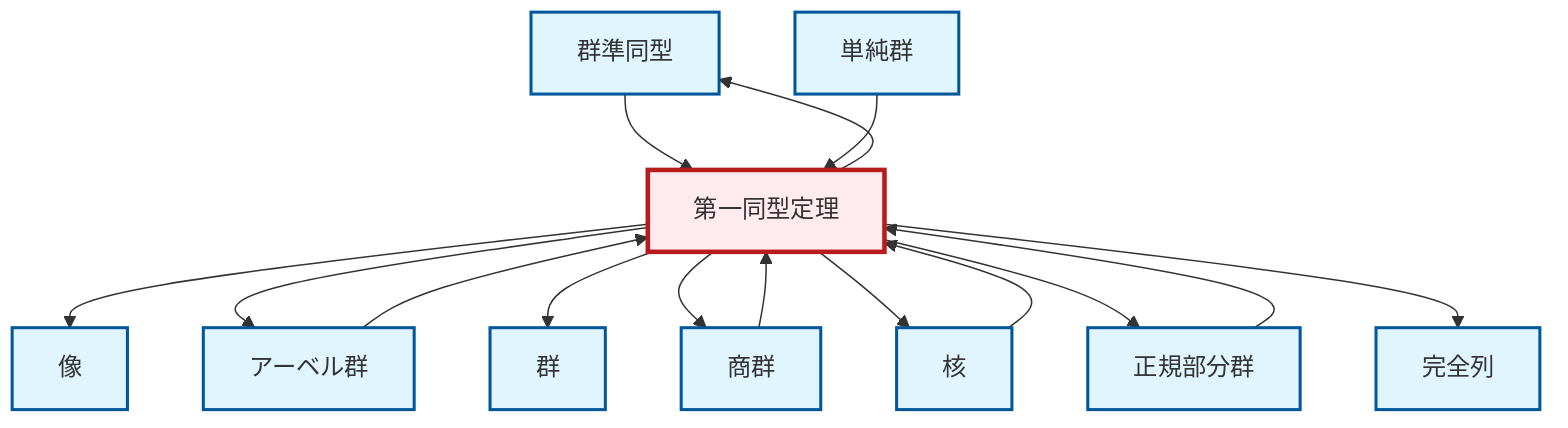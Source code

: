 graph TD
    classDef definition fill:#e1f5fe,stroke:#01579b,stroke-width:2px
    classDef theorem fill:#f3e5f5,stroke:#4a148c,stroke-width:2px
    classDef axiom fill:#fff3e0,stroke:#e65100,stroke-width:2px
    classDef example fill:#e8f5e9,stroke:#1b5e20,stroke-width:2px
    classDef current fill:#ffebee,stroke:#b71c1c,stroke-width:3px
    def-homomorphism["群準同型"]:::definition
    def-exact-sequence["完全列"]:::definition
    def-image["像"]:::definition
    def-kernel["核"]:::definition
    def-quotient-group["商群"]:::definition
    thm-first-isomorphism["第一同型定理"]:::theorem
    def-normal-subgroup["正規部分群"]:::definition
    def-group["群"]:::definition
    def-simple-group["単純群"]:::definition
    def-abelian-group["アーベル群"]:::definition
    thm-first-isomorphism --> def-image
    thm-first-isomorphism --> def-homomorphism
    thm-first-isomorphism --> def-abelian-group
    def-homomorphism --> thm-first-isomorphism
    def-kernel --> thm-first-isomorphism
    def-abelian-group --> thm-first-isomorphism
    thm-first-isomorphism --> def-group
    thm-first-isomorphism --> def-quotient-group
    thm-first-isomorphism --> def-kernel
    thm-first-isomorphism --> def-normal-subgroup
    def-simple-group --> thm-first-isomorphism
    def-quotient-group --> thm-first-isomorphism
    thm-first-isomorphism --> def-exact-sequence
    def-normal-subgroup --> thm-first-isomorphism
    class thm-first-isomorphism current